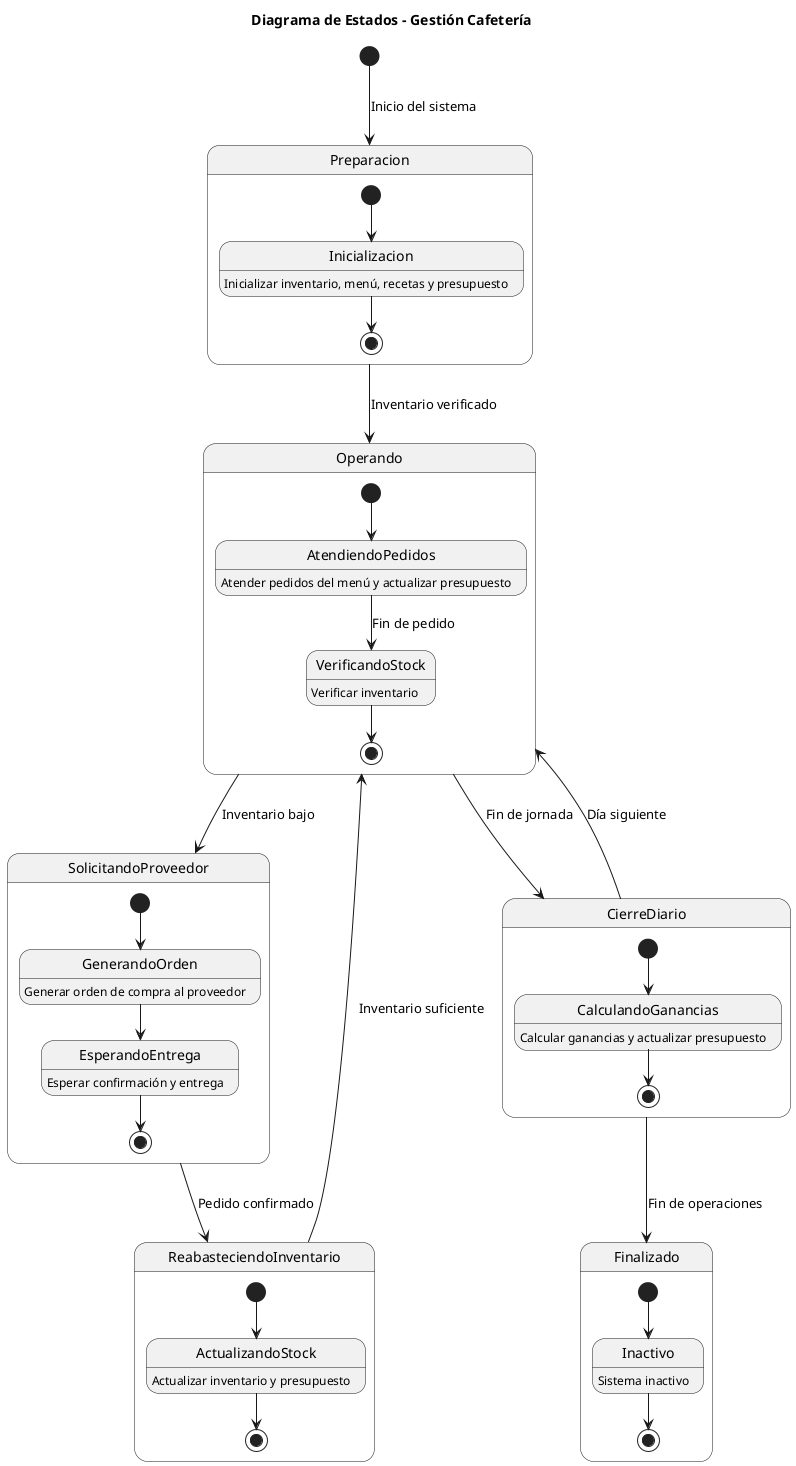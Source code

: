 @startuml DE-GestiónCafetería

title Diagrama de Estados - Gestión Cafetería

[*] --> Preparacion : Inicio del sistema

state Preparacion {
  [*] --> Inicializacion
  Inicializacion : Inicializar inventario, menú, recetas y presupuesto
  Inicializacion --> [*]
}
Preparacion --> Operando : Inventario verificado

state Operando {
  [*] --> AtendiendoPedidos
  AtendiendoPedidos : Atender pedidos del menú y actualizar presupuesto
  AtendiendoPedidos --> VerificandoStock : Fin de pedido
  VerificandoStock : Verificar inventario
  VerificandoStock --> [*]
}
Operando --> SolicitandoProveedor : Inventario bajo
Operando --> CierreDiario : Fin de jornada

state SolicitandoProveedor {
  [*] --> GenerandoOrden
  GenerandoOrden : Generar orden de compra al proveedor
  GenerandoOrden --> EsperandoEntrega
  EsperandoEntrega : Esperar confirmación y entrega
  EsperandoEntrega --> [*]
}
SolicitandoProveedor --> ReabasteciendoInventario : Pedido confirmado

state ReabasteciendoInventario {
  [*] --> ActualizandoStock
  ActualizandoStock : Actualizar inventario y presupuesto
  ActualizandoStock --> [*]
}
ReabasteciendoInventario --> Operando : Inventario suficiente

state CierreDiario {
  [*] --> CalculandoGanancias
  CalculandoGanancias : Calcular ganancias y actualizar presupuesto
  CalculandoGanancias --> [*]
}
CierreDiario --> Operando : Día siguiente
CierreDiario --> Finalizado : Fin de operaciones

state Finalizado {
  [*] --> Inactivo
  Inactivo : Sistema inactivo
  Inactivo --> [*]
}

@enduml
